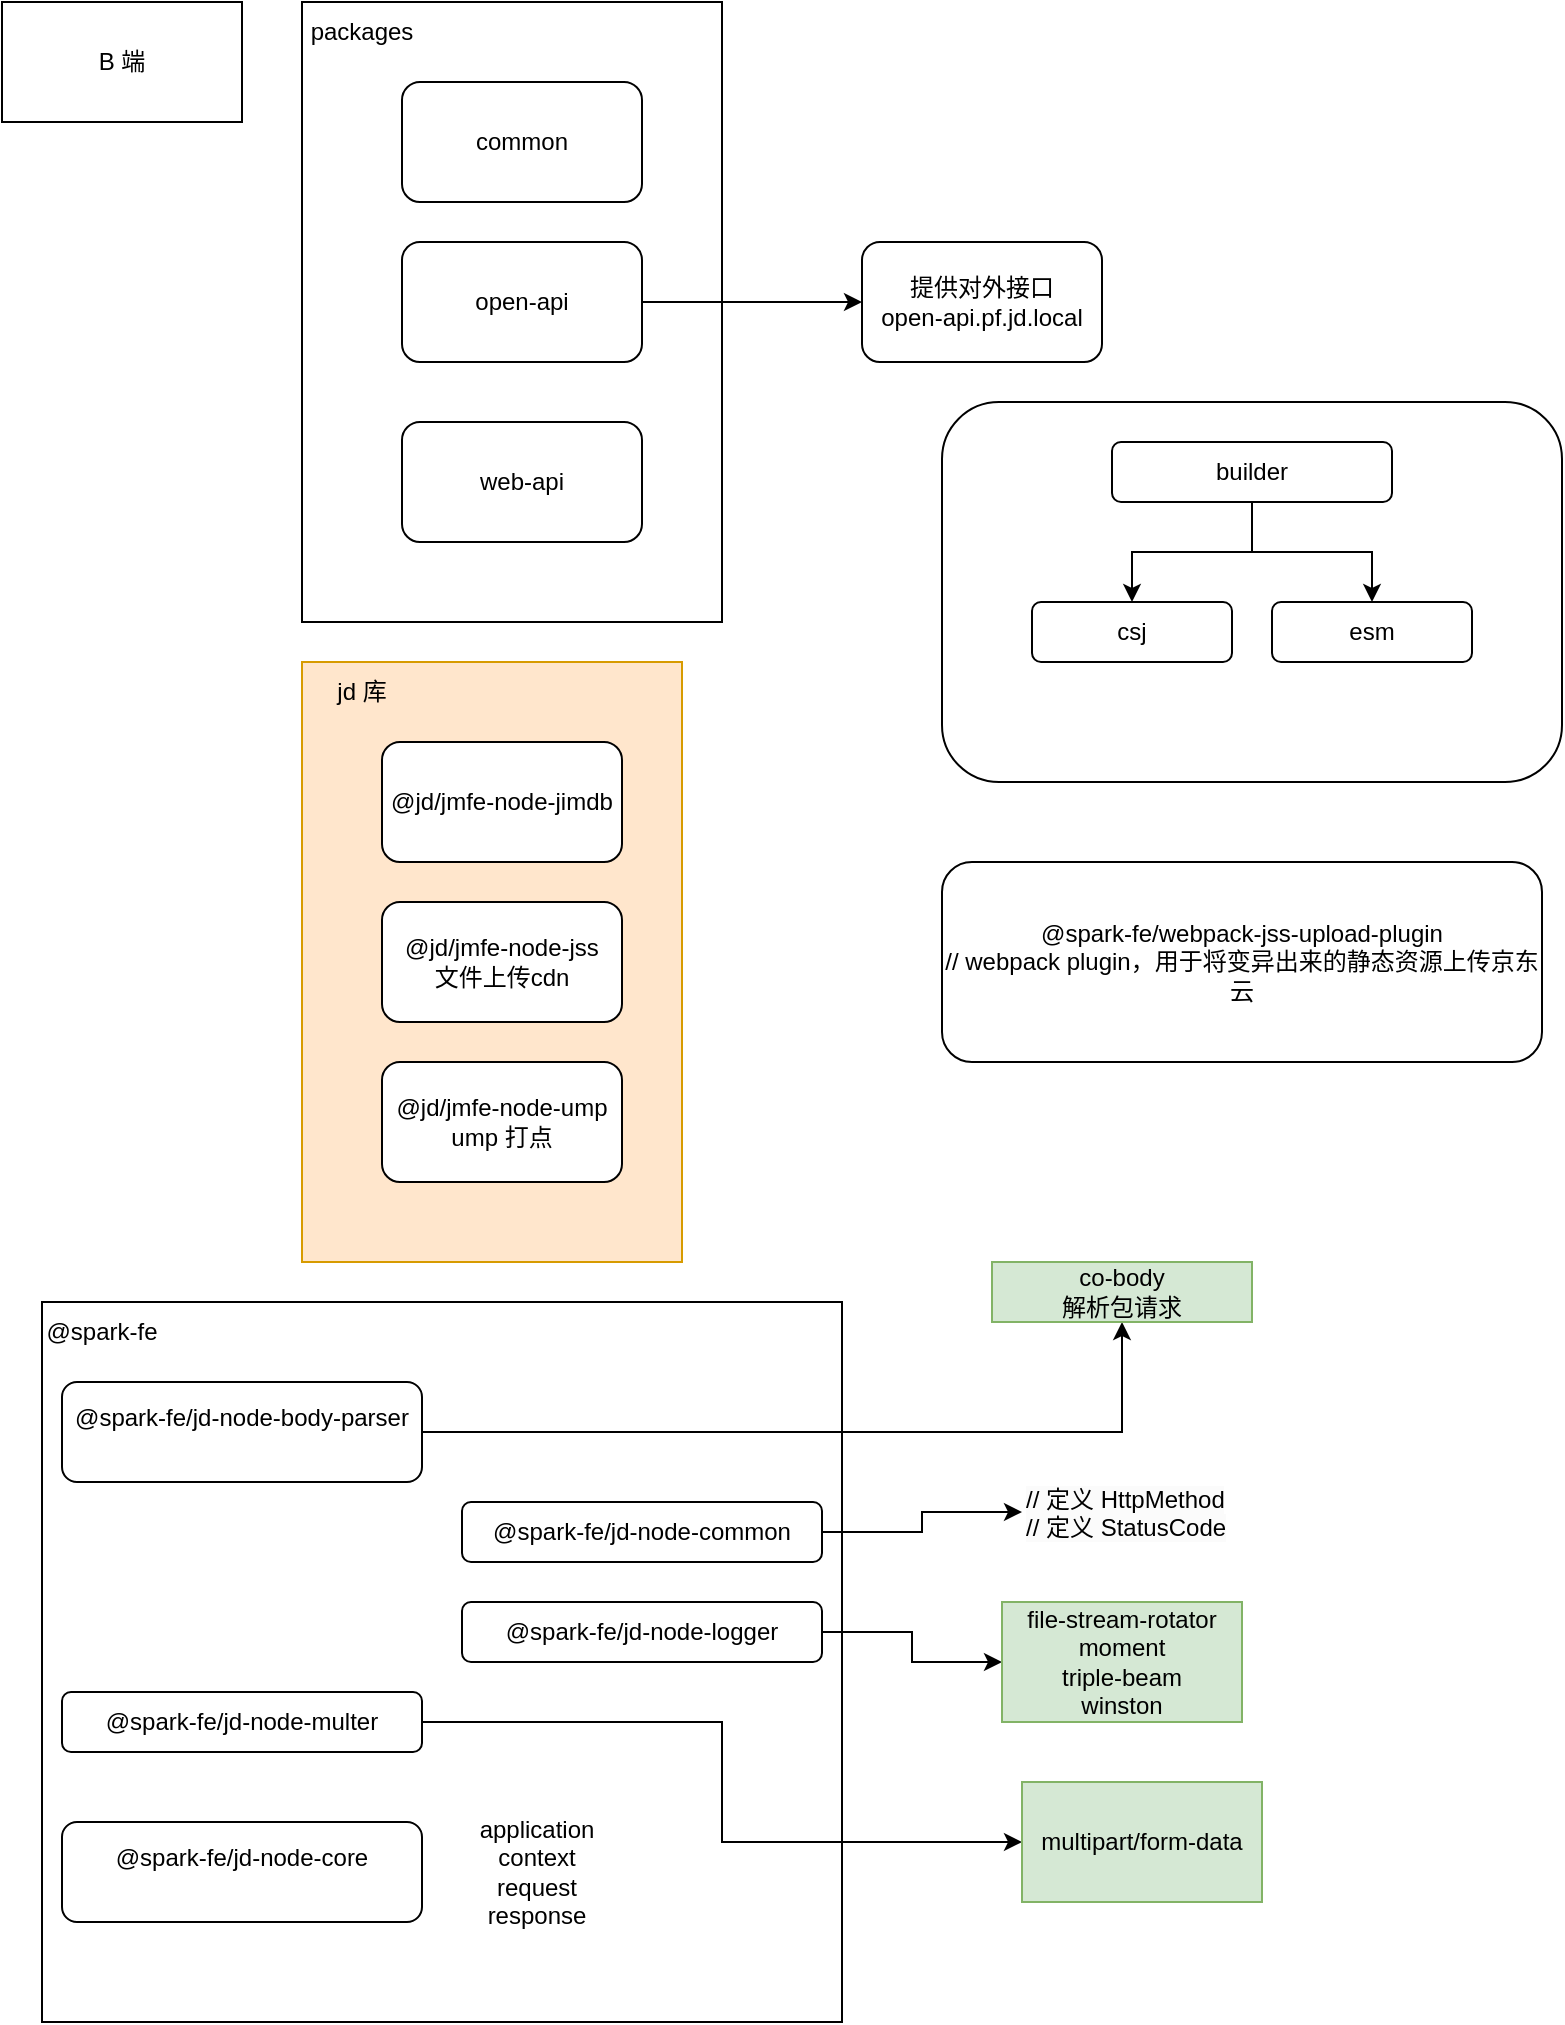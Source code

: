 <mxfile version="24.7.6">
  <diagram name="第 1 页" id="3vAh7QdnB1qTBY-ZftNN">
    <mxGraphModel dx="950" dy="790" grid="1" gridSize="10" guides="1" tooltips="1" connect="1" arrows="1" fold="1" page="1" pageScale="1" pageWidth="827" pageHeight="1169" math="0" shadow="0">
      <root>
        <mxCell id="0" />
        <mxCell id="1" parent="0" />
        <mxCell id="Lq6JoqWWNQ0NK9unKInm-11" value="" style="rounded=0;whiteSpace=wrap;html=1;fillColor=#ffe6cc;strokeColor=#d79b00;" vertex="1" parent="1">
          <mxGeometry x="180" y="450" width="190" height="300" as="geometry" />
        </mxCell>
        <mxCell id="Ht0crk6HDx3guG9gF4aA-12" style="edgeStyle=orthogonalEdgeStyle;rounded=0;orthogonalLoop=1;jettySize=auto;html=1;entryX=0.5;entryY=1;entryDx=0;entryDy=0;" parent="1" edge="1">
          <mxGeometry relative="1" as="geometry">
            <mxPoint x="270" y="175" as="sourcePoint" />
          </mxGeometry>
        </mxCell>
        <mxCell id="ANpy57t4Lm9dbjb7-NlE-1" value="&lt;div&gt;&lt;br&gt;&lt;/div&gt;&lt;div&gt;&lt;br&gt;&lt;/div&gt;" style="rounded=0;whiteSpace=wrap;html=1;" parent="1" vertex="1">
          <mxGeometry x="180" y="120" width="210" height="310" as="geometry" />
        </mxCell>
        <mxCell id="ANpy57t4Lm9dbjb7-NlE-2" value="B 端" style="rounded=0;whiteSpace=wrap;html=1;" parent="1" vertex="1">
          <mxGeometry x="30" y="120" width="120" height="60" as="geometry" />
        </mxCell>
        <mxCell id="Lq6JoqWWNQ0NK9unKInm-1" value="common" style="rounded=1;whiteSpace=wrap;html=1;" vertex="1" parent="1">
          <mxGeometry x="230" y="160" width="120" height="60" as="geometry" />
        </mxCell>
        <mxCell id="Lq6JoqWWNQ0NK9unKInm-5" style="edgeStyle=orthogonalEdgeStyle;rounded=0;orthogonalLoop=1;jettySize=auto;html=1;exitX=1;exitY=0.5;exitDx=0;exitDy=0;" edge="1" parent="1" source="Lq6JoqWWNQ0NK9unKInm-2">
          <mxGeometry relative="1" as="geometry">
            <mxPoint x="460" y="270" as="targetPoint" />
          </mxGeometry>
        </mxCell>
        <mxCell id="Lq6JoqWWNQ0NK9unKInm-2" value="open-api" style="rounded=1;whiteSpace=wrap;html=1;" vertex="1" parent="1">
          <mxGeometry x="230" y="240" width="120" height="60" as="geometry" />
        </mxCell>
        <mxCell id="Lq6JoqWWNQ0NK9unKInm-3" value="web-api" style="rounded=1;whiteSpace=wrap;html=1;" vertex="1" parent="1">
          <mxGeometry x="230" y="330" width="120" height="60" as="geometry" />
        </mxCell>
        <mxCell id="Lq6JoqWWNQ0NK9unKInm-4" value="packages" style="text;html=1;align=center;verticalAlign=middle;whiteSpace=wrap;rounded=0;" vertex="1" parent="1">
          <mxGeometry x="180" y="120" width="60" height="30" as="geometry" />
        </mxCell>
        <mxCell id="Lq6JoqWWNQ0NK9unKInm-7" value="提供对外接口&lt;br&gt;open-api.pf.jd.local" style="rounded=1;whiteSpace=wrap;html=1;" vertex="1" parent="1">
          <mxGeometry x="460" y="240" width="120" height="60" as="geometry" />
        </mxCell>
        <mxCell id="Lq6JoqWWNQ0NK9unKInm-8" value="@jd/jmfe-node-ump&lt;br&gt;ump 打点" style="rounded=1;whiteSpace=wrap;html=1;" vertex="1" parent="1">
          <mxGeometry x="220" y="650" width="120" height="60" as="geometry" />
        </mxCell>
        <mxCell id="Lq6JoqWWNQ0NK9unKInm-9" value="@jd/jmfe-node-jss&lt;br&gt;文件上传cdn" style="rounded=1;whiteSpace=wrap;html=1;" vertex="1" parent="1">
          <mxGeometry x="220" y="570" width="120" height="60" as="geometry" />
        </mxCell>
        <mxCell id="Lq6JoqWWNQ0NK9unKInm-12" value="jd 库" style="text;html=1;align=center;verticalAlign=middle;whiteSpace=wrap;rounded=0;" vertex="1" parent="1">
          <mxGeometry x="180" y="450" width="60" height="30" as="geometry" />
        </mxCell>
        <mxCell id="Lq6JoqWWNQ0NK9unKInm-13" value="" style="rounded=0;whiteSpace=wrap;html=1;" vertex="1" parent="1">
          <mxGeometry x="50" y="770" width="400" height="360" as="geometry" />
        </mxCell>
        <mxCell id="Lq6JoqWWNQ0NK9unKInm-14" value="@spark-fe" style="text;html=1;align=center;verticalAlign=middle;whiteSpace=wrap;rounded=0;" vertex="1" parent="1">
          <mxGeometry x="50" y="770" width="60" height="30" as="geometry" />
        </mxCell>
        <mxCell id="Lq6JoqWWNQ0NK9unKInm-38" style="edgeStyle=orthogonalEdgeStyle;rounded=0;orthogonalLoop=1;jettySize=auto;html=1;" edge="1" parent="1" source="Lq6JoqWWNQ0NK9unKInm-16" target="Lq6JoqWWNQ0NK9unKInm-39">
          <mxGeometry relative="1" as="geometry">
            <mxPoint x="520" y="835" as="targetPoint" />
          </mxGeometry>
        </mxCell>
        <mxCell id="Lq6JoqWWNQ0NK9unKInm-16" value="@spark-fe/jd-node-body-parser&lt;div&gt;&lt;br/&gt;&lt;/div&gt;" style="rounded=1;whiteSpace=wrap;html=1;" vertex="1" parent="1">
          <mxGeometry x="60" y="810" width="180" height="50" as="geometry" />
        </mxCell>
        <mxCell id="Lq6JoqWWNQ0NK9unKInm-29" style="edgeStyle=orthogonalEdgeStyle;rounded=0;orthogonalLoop=1;jettySize=auto;html=1;exitX=1;exitY=0.5;exitDx=0;exitDy=0;" edge="1" parent="1" source="Lq6JoqWWNQ0NK9unKInm-17" target="Lq6JoqWWNQ0NK9unKInm-27">
          <mxGeometry relative="1" as="geometry" />
        </mxCell>
        <mxCell id="Lq6JoqWWNQ0NK9unKInm-17" value="@spark-fe/jd-node-common" style="rounded=1;whiteSpace=wrap;html=1;" vertex="1" parent="1">
          <mxGeometry x="260" y="870" width="180" height="30" as="geometry" />
        </mxCell>
        <mxCell id="Lq6JoqWWNQ0NK9unKInm-18" value="@spark-fe/jd-node-core&lt;div&gt;&lt;br/&gt;&lt;/div&gt;" style="rounded=1;whiteSpace=wrap;html=1;" vertex="1" parent="1">
          <mxGeometry x="60" y="1030" width="180" height="50" as="geometry" />
        </mxCell>
        <mxCell id="Lq6JoqWWNQ0NK9unKInm-34" style="edgeStyle=orthogonalEdgeStyle;rounded=0;orthogonalLoop=1;jettySize=auto;html=1;exitX=1;exitY=0.5;exitDx=0;exitDy=0;entryX=0;entryY=0.5;entryDx=0;entryDy=0;" edge="1" parent="1" source="Lq6JoqWWNQ0NK9unKInm-19" target="Lq6JoqWWNQ0NK9unKInm-35">
          <mxGeometry relative="1" as="geometry">
            <mxPoint x="540" y="950" as="targetPoint" />
          </mxGeometry>
        </mxCell>
        <mxCell id="Lq6JoqWWNQ0NK9unKInm-19" value="@spark-fe/jd-node-logger" style="rounded=1;whiteSpace=wrap;html=1;" vertex="1" parent="1">
          <mxGeometry x="260" y="920" width="180" height="30" as="geometry" />
        </mxCell>
        <mxCell id="Lq6JoqWWNQ0NK9unKInm-37" style="edgeStyle=orthogonalEdgeStyle;rounded=0;orthogonalLoop=1;jettySize=auto;html=1;exitX=1;exitY=0.5;exitDx=0;exitDy=0;entryX=0;entryY=0.5;entryDx=0;entryDy=0;" edge="1" parent="1" source="Lq6JoqWWNQ0NK9unKInm-22" target="Lq6JoqWWNQ0NK9unKInm-36">
          <mxGeometry relative="1" as="geometry" />
        </mxCell>
        <mxCell id="Lq6JoqWWNQ0NK9unKInm-22" value="@spark-fe/jd-node-multer" style="rounded=1;whiteSpace=wrap;html=1;" vertex="1" parent="1">
          <mxGeometry x="60" y="965" width="180" height="30" as="geometry" />
        </mxCell>
        <mxCell id="Lq6JoqWWNQ0NK9unKInm-26" value="&lt;div style=&quot;text-align: start;&quot;&gt;@jd/jmfe-node-jimdb&lt;/div&gt;" style="rounded=1;whiteSpace=wrap;html=1;" vertex="1" parent="1">
          <mxGeometry x="220" y="490" width="120" height="60" as="geometry" />
        </mxCell>
        <mxCell id="Lq6JoqWWNQ0NK9unKInm-27" value="&lt;span style=&quot;color: rgb(0, 0, 0); font-family: Helvetica; font-size: 12px; font-style: normal; font-variant-ligatures: normal; font-variant-caps: normal; font-weight: 400; letter-spacing: normal; orphans: 2; text-align: center; text-indent: 0px; text-transform: none; widows: 2; word-spacing: 0px; -webkit-text-stroke-width: 0px; white-space: normal; background-color: rgb(251, 251, 251); text-decoration-thickness: initial; text-decoration-style: initial; text-decoration-color: initial; display: inline !important; float: none;&quot;&gt;// 定义&amp;nbsp;HttpMethod&lt;br&gt;// 定义 StatusCode&lt;/span&gt;" style="text;whiteSpace=wrap;html=1;" vertex="1" parent="1">
          <mxGeometry x="540" y="855" width="130" height="40" as="geometry" />
        </mxCell>
        <mxCell id="Lq6JoqWWNQ0NK9unKInm-35" value="file-stream-rotator&lt;br&gt;moment&lt;br&gt;triple-beam&lt;br&gt;winston" style="rounded=0;whiteSpace=wrap;html=1;fillColor=#d5e8d4;strokeColor=#82b366;" vertex="1" parent="1">
          <mxGeometry x="530" y="920" width="120" height="60" as="geometry" />
        </mxCell>
        <mxCell id="Lq6JoqWWNQ0NK9unKInm-36" value="multipart/form-data" style="rounded=0;whiteSpace=wrap;html=1;fillColor=#d5e8d4;strokeColor=#82b366;" vertex="1" parent="1">
          <mxGeometry x="540" y="1010" width="120" height="60" as="geometry" />
        </mxCell>
        <mxCell id="Lq6JoqWWNQ0NK9unKInm-39" value="co-body&lt;br&gt;解析包请求" style="text;html=1;align=center;verticalAlign=middle;whiteSpace=wrap;rounded=0;fillColor=#d5e8d4;strokeColor=#82b366;" vertex="1" parent="1">
          <mxGeometry x="525" y="750" width="130" height="30" as="geometry" />
        </mxCell>
        <mxCell id="Lq6JoqWWNQ0NK9unKInm-40" value="application&lt;br&gt;context&lt;br&gt;request&lt;br&gt;response" style="text;html=1;align=center;verticalAlign=middle;whiteSpace=wrap;rounded=0;" vertex="1" parent="1">
          <mxGeometry x="255" y="1030" width="85" height="50" as="geometry" />
        </mxCell>
        <mxCell id="Lq6JoqWWNQ0NK9unKInm-41" value="" style="rounded=1;whiteSpace=wrap;html=1;" vertex="1" parent="1">
          <mxGeometry x="500" y="320" width="310" height="190" as="geometry" />
        </mxCell>
        <mxCell id="Lq6JoqWWNQ0NK9unKInm-45" style="edgeStyle=orthogonalEdgeStyle;rounded=0;orthogonalLoop=1;jettySize=auto;html=1;exitX=0.5;exitY=1;exitDx=0;exitDy=0;" edge="1" parent="1" source="Lq6JoqWWNQ0NK9unKInm-42" target="Lq6JoqWWNQ0NK9unKInm-43">
          <mxGeometry relative="1" as="geometry" />
        </mxCell>
        <mxCell id="Lq6JoqWWNQ0NK9unKInm-46" style="edgeStyle=orthogonalEdgeStyle;rounded=0;orthogonalLoop=1;jettySize=auto;html=1;exitX=0.5;exitY=1;exitDx=0;exitDy=0;entryX=0.5;entryY=0;entryDx=0;entryDy=0;" edge="1" parent="1" source="Lq6JoqWWNQ0NK9unKInm-42" target="Lq6JoqWWNQ0NK9unKInm-44">
          <mxGeometry relative="1" as="geometry" />
        </mxCell>
        <mxCell id="Lq6JoqWWNQ0NK9unKInm-42" value="builder" style="rounded=1;whiteSpace=wrap;html=1;" vertex="1" parent="1">
          <mxGeometry x="585" y="340" width="140" height="30" as="geometry" />
        </mxCell>
        <mxCell id="Lq6JoqWWNQ0NK9unKInm-43" value="csj" style="rounded=1;whiteSpace=wrap;html=1;" vertex="1" parent="1">
          <mxGeometry x="545" y="420" width="100" height="30" as="geometry" />
        </mxCell>
        <mxCell id="Lq6JoqWWNQ0NK9unKInm-44" value="esm" style="rounded=1;whiteSpace=wrap;html=1;" vertex="1" parent="1">
          <mxGeometry x="665" y="420" width="100" height="30" as="geometry" />
        </mxCell>
        <mxCell id="Lq6JoqWWNQ0NK9unKInm-47" value="@spark-fe/webpack-jss-upload-plugin&lt;br&gt;// webpack plugin，用于将变异出来的静态资源上传京东云" style="rounded=1;whiteSpace=wrap;html=1;" vertex="1" parent="1">
          <mxGeometry x="500" y="550" width="300" height="100" as="geometry" />
        </mxCell>
      </root>
    </mxGraphModel>
  </diagram>
</mxfile>

